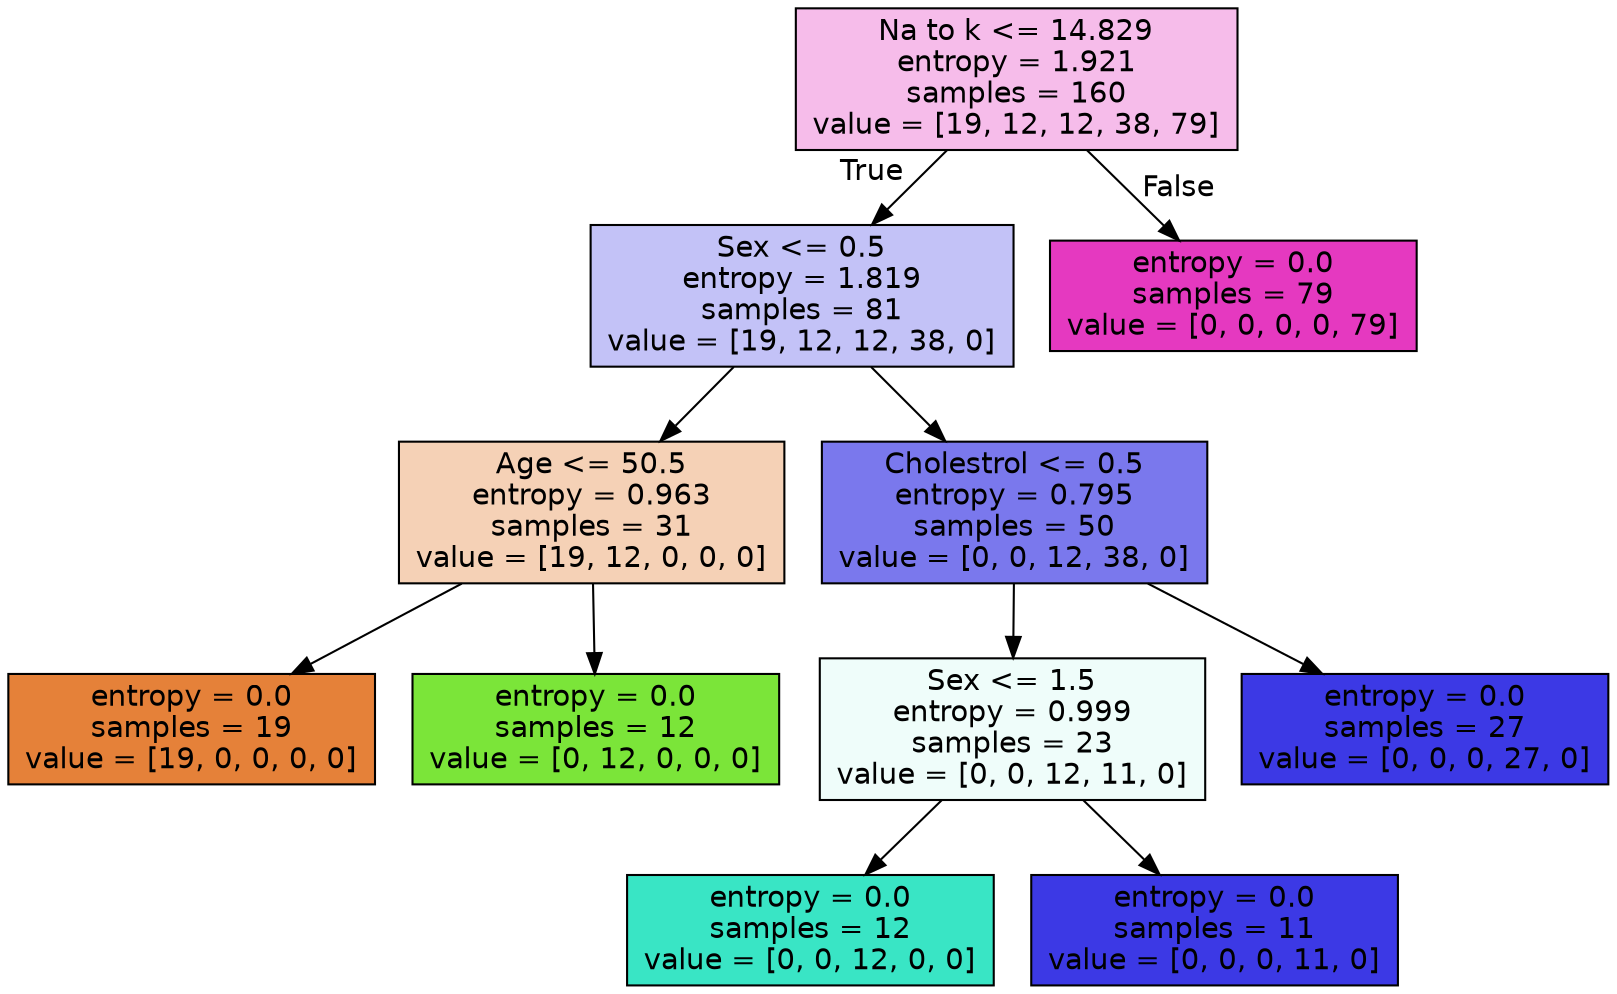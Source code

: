 digraph Tree {
node [shape=box, style="filled", color="black", fontname="helvetica"] ;
edge [fontname="helvetica"] ;
0 [label="Na to k <= 14.829\nentropy = 1.921\nsamples = 160\nvalue = [19, 12, 12, 38, 79]", fillcolor="#f6bcea"] ;
1 [label="Sex <= 0.5\nentropy = 1.819\nsamples = 81\nvalue = [19, 12, 12, 38, 0]", fillcolor="#c3c2f7"] ;
0 -> 1 [labeldistance=2.5, labelangle=45, headlabel="True"] ;
2 [label="Age <= 50.5\nentropy = 0.963\nsamples = 31\nvalue = [19, 12, 0, 0, 0]", fillcolor="#f5d1b6"] ;
1 -> 2 ;
3 [label="entropy = 0.0\nsamples = 19\nvalue = [19, 0, 0, 0, 0]", fillcolor="#e58139"] ;
2 -> 3 ;
4 [label="entropy = 0.0\nsamples = 12\nvalue = [0, 12, 0, 0, 0]", fillcolor="#7be539"] ;
2 -> 4 ;
5 [label="Cholestrol <= 0.5\nentropy = 0.795\nsamples = 50\nvalue = [0, 0, 12, 38, 0]", fillcolor="#7a78ed"] ;
1 -> 5 ;
6 [label="Sex <= 1.5\nentropy = 0.999\nsamples = 23\nvalue = [0, 0, 12, 11, 0]", fillcolor="#effdfa"] ;
5 -> 6 ;
7 [label="entropy = 0.0\nsamples = 12\nvalue = [0, 0, 12, 0, 0]", fillcolor="#39e5c5"] ;
6 -> 7 ;
8 [label="entropy = 0.0\nsamples = 11\nvalue = [0, 0, 0, 11, 0]", fillcolor="#3c39e5"] ;
6 -> 8 ;
9 [label="entropy = 0.0\nsamples = 27\nvalue = [0, 0, 0, 27, 0]", fillcolor="#3c39e5"] ;
5 -> 9 ;
10 [label="entropy = 0.0\nsamples = 79\nvalue = [0, 0, 0, 0, 79]", fillcolor="#e539c0"] ;
0 -> 10 [labeldistance=2.5, labelangle=-45, headlabel="False"] ;
}